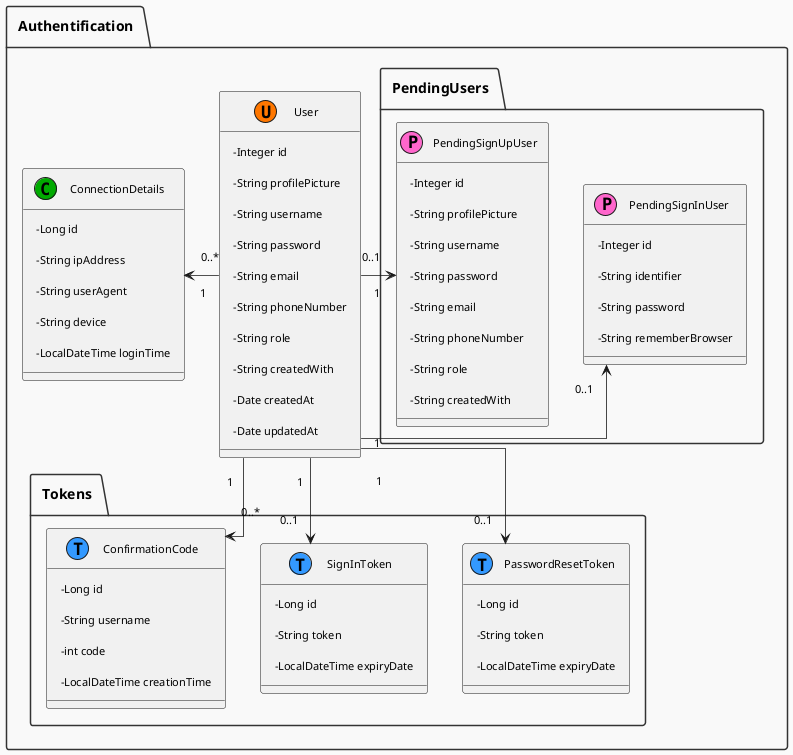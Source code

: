 @startuml
skinparam linetype ortho
skinparam classAttributeIconSize 0
skinparam classFontSize 13
skinparam classAttributeFontSize 11
skinparam Padding 8
skinparam NodeMargin 50
skinparam ArrowThickness 0.8
skinparam ArrowFontSize 11
skinparam MaxMessageSize 60
skinparam DefaultTextAlignment center
skinparam BackgroundColor #FAFAFA
skinparam PackageBorderColor #333
skinparam PackageBackgroundColor #F9F9F9

package "Authentification" {

    class User << (U,#FF7700) >> {
        - Integer id
        - String profilePicture
        - String username
        - String password
        - String email
        - String phoneNumber
        - String role
        - String createdWith
        - Date createdAt
        - Date updatedAt
    }

    class ConnectionDetails << (C,#00AA00) >> {
        - Long id
        - String ipAddress
        - String userAgent
        - String device
        - LocalDateTime loginTime
    }

    package "Tokens" {
        class PasswordResetToken << (T,#3399FF) >> {
            - Long id
            - String token
            - LocalDateTime expiryDate
        }

        class SignInToken << (T,#3399FF) >> {
            - Long id
            - String token
            - LocalDateTime expiryDate
        }

        class ConfirmationCode << (T,#3399FF) >> {
            - Long id
            - String username
            - int code
            - LocalDateTime creationTime
        }
    }

    package "PendingUsers" {
        class PendingSignInUser << (P,#FF66CC) >> {
            - Integer id
            - String identifier
            - String password
            - String rememberBrowser
        }

        class PendingSignUpUser << (P,#FF66CC) >> {
            - Integer id
            - String profilePicture
            - String username
            - String password
            - String email
            - String phoneNumber
            - String role
            - String createdWith
        }
    }

    ' Relații cu multiplicități și fără intersectări
    User "1" -left-> "0..*" ConnectionDetails

    User "1" -down-> "0..1" Tokens.PasswordResetToken
    User "1" -down-> "0..1" Tokens.SignInToken
    User "1" -down-> "0..*" Tokens.ConfirmationCode

    User "1" -right-> "0..1" PendingUsers.PendingSignInUser
    User "1" -left-> "0..1" PendingUsers.PendingSignUpUser
}

@enduml